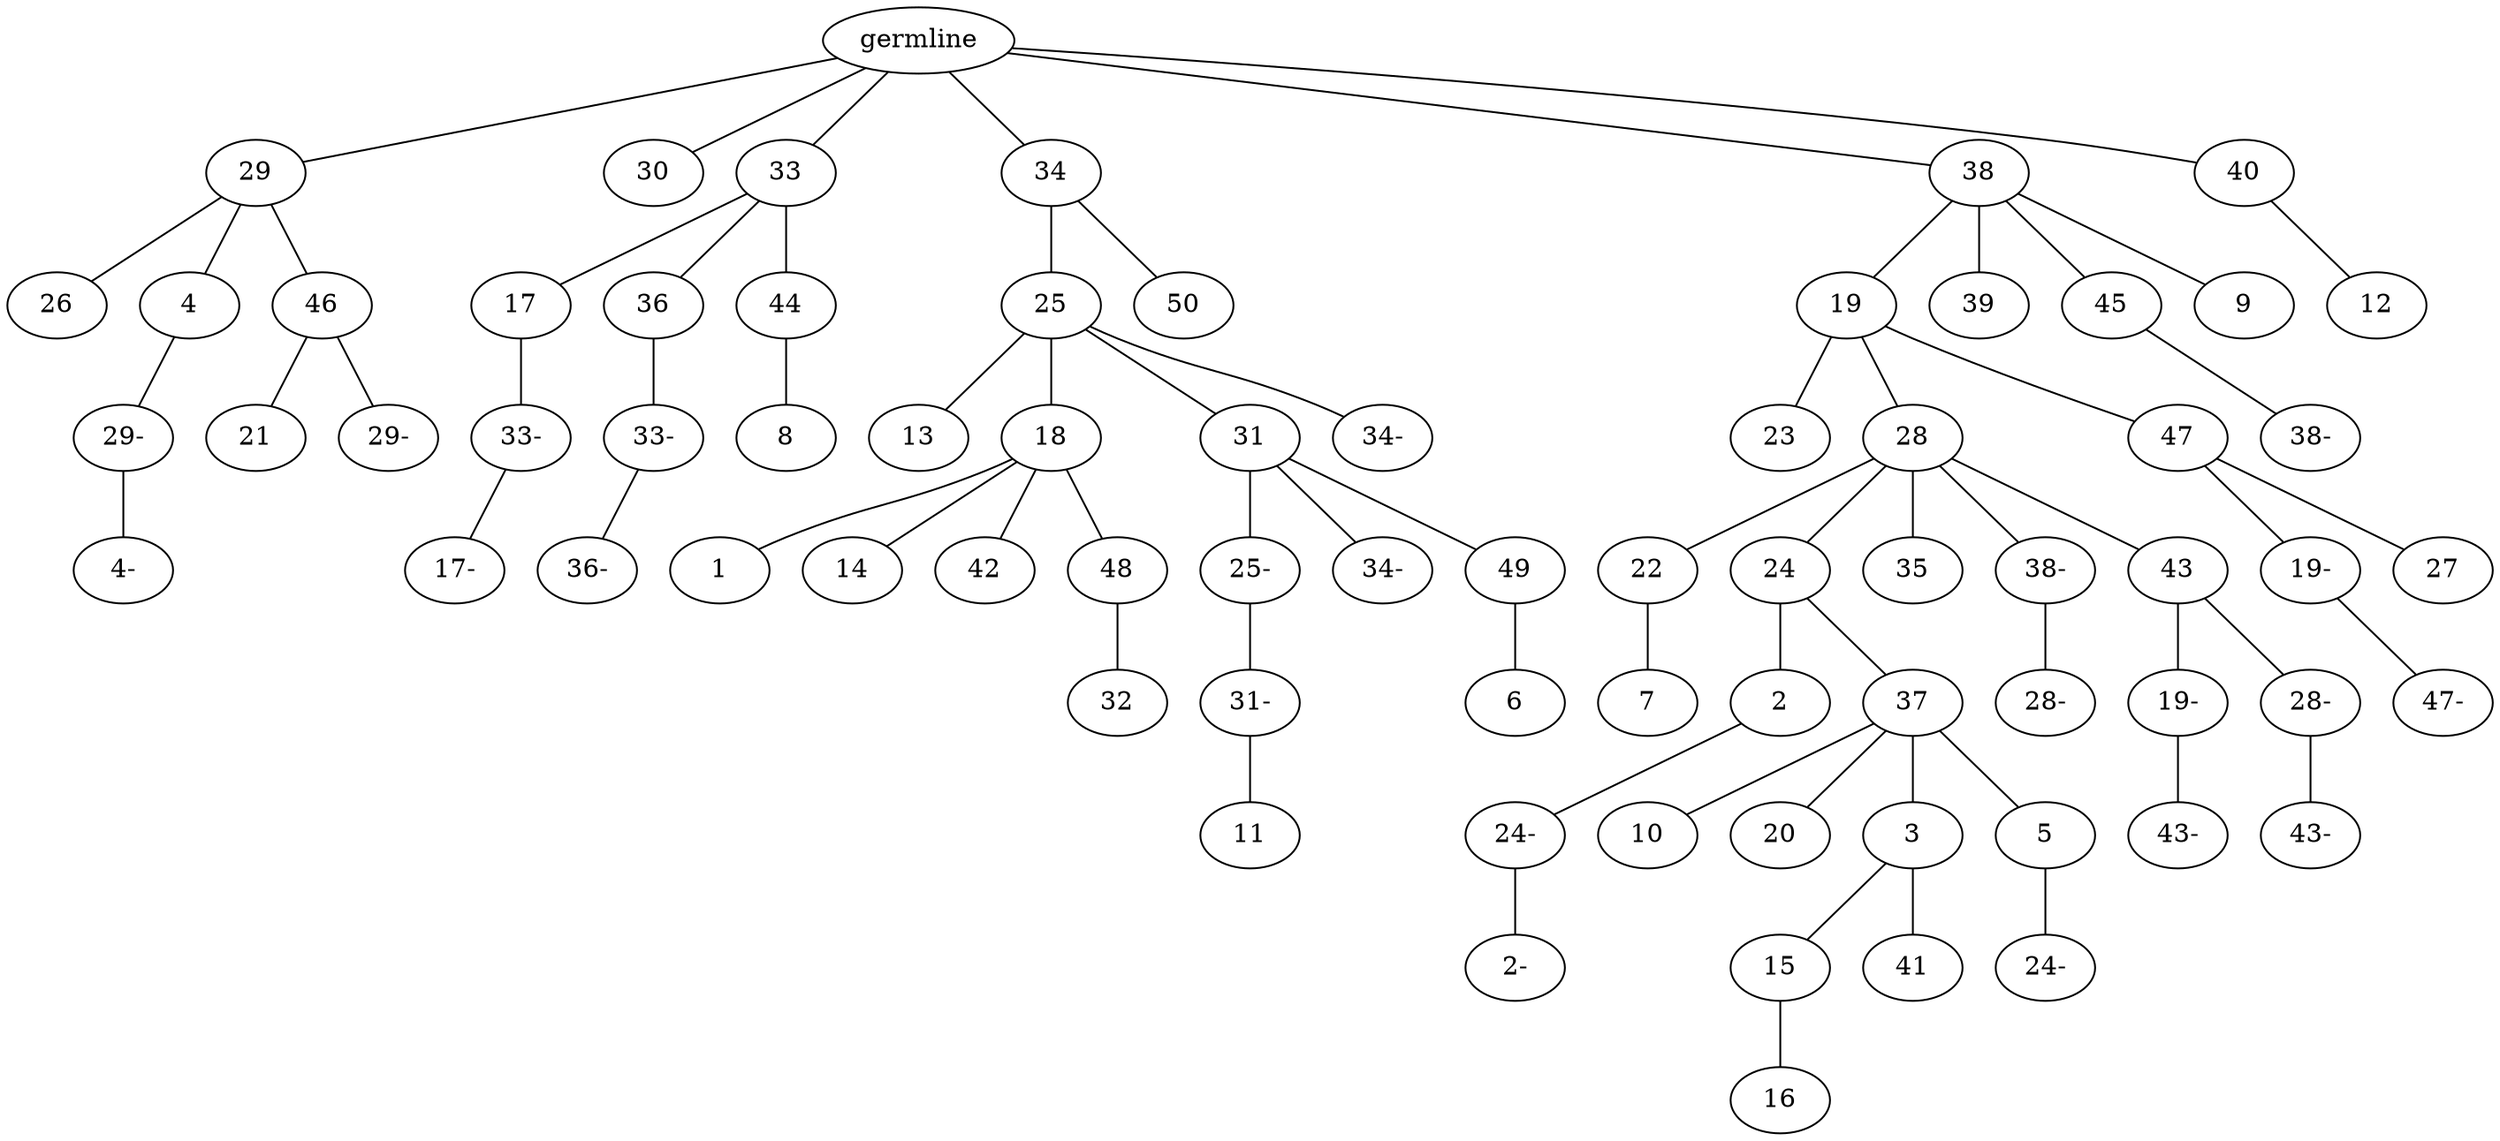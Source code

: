 graph tree {
    "140339477271360" [label="germline"];
    "140339478383488" [label="29"];
    "140339478383728" [label="26"];
    "140339478384592" [label="4"];
    "140339478384160" [label="29-"];
    "140339478384256" [label="4-"];
    "140339478384304" [label="46"];
    "140339464802704" [label="21"];
    "140339464802464" [label="29-"];
    "140339477426080" [label="30"];
    "140339477425072" [label="33"];
    "140339464864288" [label="17"];
    "140339464864432" [label="33-"];
    "140339464864768" [label="17-"];
    "140339464865008" [label="36"];
    "140339464863904" [label="33-"];
    "140339464865152" [label="36-"];
    "140339464865248" [label="44"];
    "140339464865296" [label="8"];
    "140339464864384" [label="34"];
    "140339464863952" [label="25"];
    "140339464865776" [label="13"];
    "140339464865488" [label="18"];
    "140339464865872" [label="1"];
    "140339464865920" [label="14"];
    "140339464866256" [label="42"];
    "140339464866496" [label="48"];
    "140339464866208" [label="32"];
    "140339464867312" [label="31"];
    "140339464866640" [label="25-"];
    "140339464867216" [label="31-"];
    "140339466790032" [label="11"];
    "140339464866880" [label="34-"];
    "140339464867456" [label="49"];
    "140339464867552" [label="6"];
    "140339464867408" [label="34-"];
    "140339464864960" [label="50"];
    "140339464866016" [label="38"];
    "140339464867744" [label="19"];
    "140339466789120" [label="23"];
    "140339466789072" [label="28"];
    "140339466789984" [label="22"];
    "140339466790320" [label="7"];
    "140339466790848" [label="24"];
    "140339466790464" [label="2"];
    "140339466790752" [label="24-"];
    "140339466791184" [label="2-"];
    "140339466791424" [label="37"];
    "140339466790704" [label="10"];
    "140339466792576" [label="20"];
    "140339466791232" [label="3"];
    "140339466792432" [label="15"];
    "140339466792816" [label="16"];
    "140339466791952" [label="41"];
    "140339466791568" [label="5"];
    "140339466791616" [label="24-"];
    "140339466791136" [label="35"];
    "140339466789504" [label="38-"];
    "140339466791808" [label="28-"];
    "140339466791040" [label="43"];
    "140339466924336" [label="19-"];
    "140339466924288" [label="43-"];
    "140339466925008" [label="28-"];
    "140339466924240" [label="43-"];
    "140339466788976" [label="47"];
    "140339466925200" [label="19-"];
    "140339466924912" [label="47-"];
    "140339466925488" [label="27"];
    "140339466789360" [label="39"];
    "140339466790128" [label="45"];
    "140339466925296" [label="38-"];
    "140339466924672" [label="9"];
    "140339464867696" [label="40"];
    "140339466925440" [label="12"];
    "140339477271360" -- "140339478383488";
    "140339477271360" -- "140339477426080";
    "140339477271360" -- "140339477425072";
    "140339477271360" -- "140339464864384";
    "140339477271360" -- "140339464866016";
    "140339477271360" -- "140339464867696";
    "140339478383488" -- "140339478383728";
    "140339478383488" -- "140339478384592";
    "140339478383488" -- "140339478384304";
    "140339478384592" -- "140339478384160";
    "140339478384160" -- "140339478384256";
    "140339478384304" -- "140339464802704";
    "140339478384304" -- "140339464802464";
    "140339477425072" -- "140339464864288";
    "140339477425072" -- "140339464865008";
    "140339477425072" -- "140339464865248";
    "140339464864288" -- "140339464864432";
    "140339464864432" -- "140339464864768";
    "140339464865008" -- "140339464863904";
    "140339464863904" -- "140339464865152";
    "140339464865248" -- "140339464865296";
    "140339464864384" -- "140339464863952";
    "140339464864384" -- "140339464864960";
    "140339464863952" -- "140339464865776";
    "140339464863952" -- "140339464865488";
    "140339464863952" -- "140339464867312";
    "140339464863952" -- "140339464867408";
    "140339464865488" -- "140339464865872";
    "140339464865488" -- "140339464865920";
    "140339464865488" -- "140339464866256";
    "140339464865488" -- "140339464866496";
    "140339464866496" -- "140339464866208";
    "140339464867312" -- "140339464866640";
    "140339464867312" -- "140339464866880";
    "140339464867312" -- "140339464867456";
    "140339464866640" -- "140339464867216";
    "140339464867216" -- "140339466790032";
    "140339464867456" -- "140339464867552";
    "140339464866016" -- "140339464867744";
    "140339464866016" -- "140339466789360";
    "140339464866016" -- "140339466790128";
    "140339464866016" -- "140339466924672";
    "140339464867744" -- "140339466789120";
    "140339464867744" -- "140339466789072";
    "140339464867744" -- "140339466788976";
    "140339466789072" -- "140339466789984";
    "140339466789072" -- "140339466790848";
    "140339466789072" -- "140339466791136";
    "140339466789072" -- "140339466789504";
    "140339466789072" -- "140339466791040";
    "140339466789984" -- "140339466790320";
    "140339466790848" -- "140339466790464";
    "140339466790848" -- "140339466791424";
    "140339466790464" -- "140339466790752";
    "140339466790752" -- "140339466791184";
    "140339466791424" -- "140339466790704";
    "140339466791424" -- "140339466792576";
    "140339466791424" -- "140339466791232";
    "140339466791424" -- "140339466791568";
    "140339466791232" -- "140339466792432";
    "140339466791232" -- "140339466791952";
    "140339466792432" -- "140339466792816";
    "140339466791568" -- "140339466791616";
    "140339466789504" -- "140339466791808";
    "140339466791040" -- "140339466924336";
    "140339466791040" -- "140339466925008";
    "140339466924336" -- "140339466924288";
    "140339466925008" -- "140339466924240";
    "140339466788976" -- "140339466925200";
    "140339466788976" -- "140339466925488";
    "140339466925200" -- "140339466924912";
    "140339466790128" -- "140339466925296";
    "140339464867696" -- "140339466925440";
}
